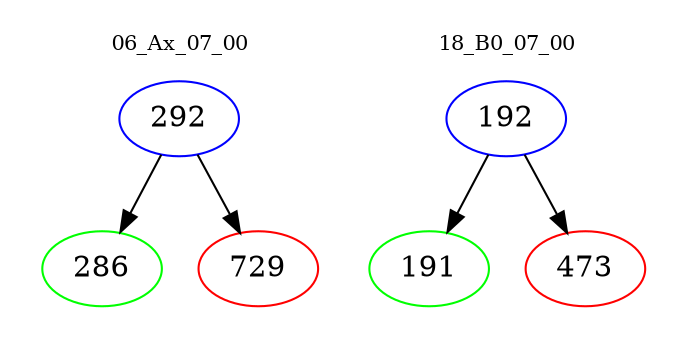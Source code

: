 digraph{
subgraph cluster_0 {
color = white
label = "06_Ax_07_00";
fontsize=10;
T0_292 [label="292", color="blue"]
T0_292 -> T0_286 [color="black"]
T0_286 [label="286", color="green"]
T0_292 -> T0_729 [color="black"]
T0_729 [label="729", color="red"]
}
subgraph cluster_1 {
color = white
label = "18_B0_07_00";
fontsize=10;
T1_192 [label="192", color="blue"]
T1_192 -> T1_191 [color="black"]
T1_191 [label="191", color="green"]
T1_192 -> T1_473 [color="black"]
T1_473 [label="473", color="red"]
}
}
